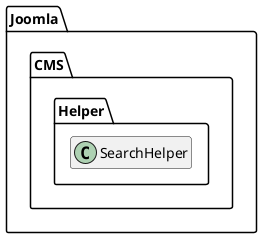 @startuml
set namespaceSeparator \\
hide members
hide << alias >> circle

class Joomla\\CMS\\Helper\\SearchHelper
@enduml

